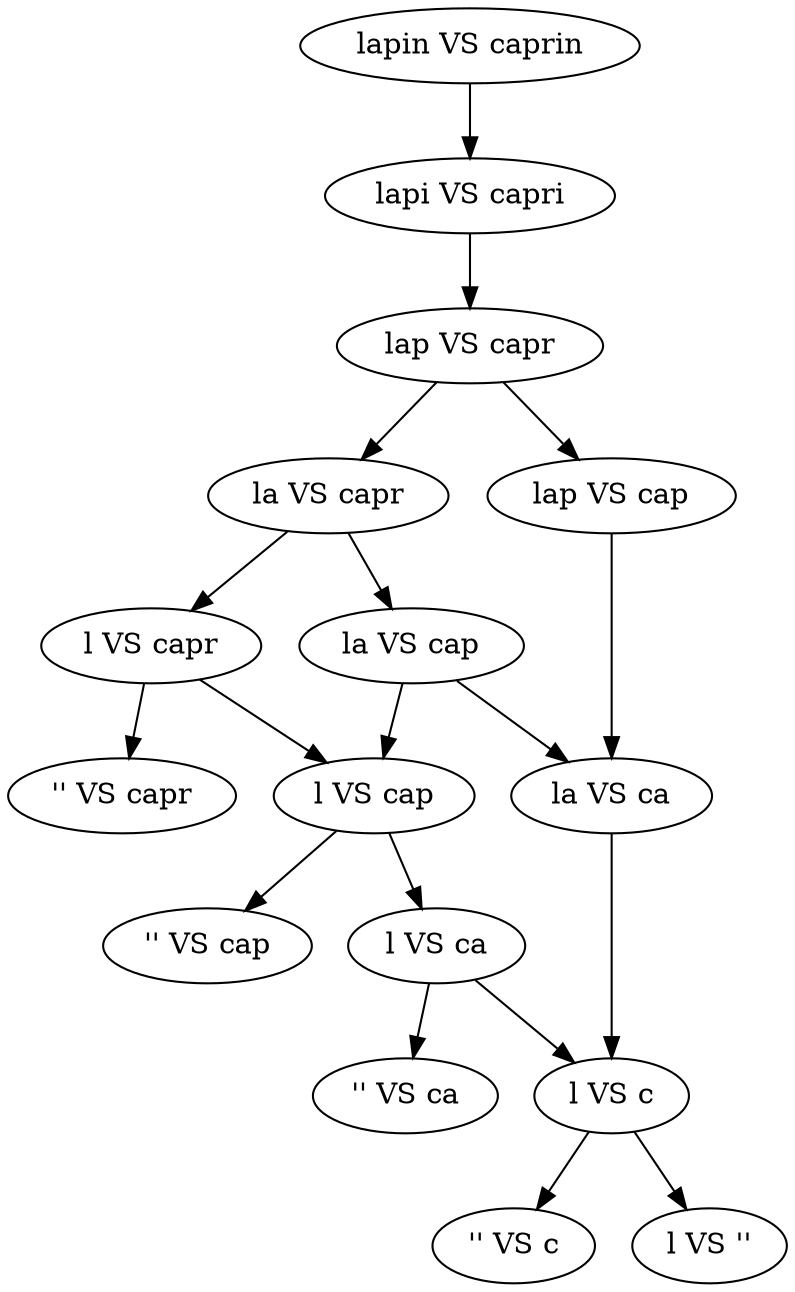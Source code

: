 digraph  {

  rankdir="TB";
  1 [label="lapin VS caprin"];
  2 [label="lapi VS capri"];
  3 [label="lap VS capr"];
  4 [label="la VS capr"];
  5 [label="lap VS cap"];
  6 [label="l VS capr"];
  7 [label="la VS cap"];
  8 [label="'' VS capr"];
  9 [label="l VS cap"];
  10 [label="'' VS cap"];
  11 [label="l VS ca"];
  12 [label="'' VS ca"];
  13 [label="l VS c"];
  14 [label="'' VS c"];
  15 [label="l VS ''"];
  16 [label="la VS ca"];
  1 -> 2;
  2 -> 3;
  3 -> 4;
  3 -> 5;
  4 -> 6;
  4 -> 7;
  6 -> 8;
  6 -> 9;
  9 -> 10;
  9 -> 11;
  11 -> 12;
  11 -> 13;
  13 -> 14;
  13 -> 15;
  5 -> 16;
  16 -> 13;
  7 -> 9;
  7 -> 16;
}